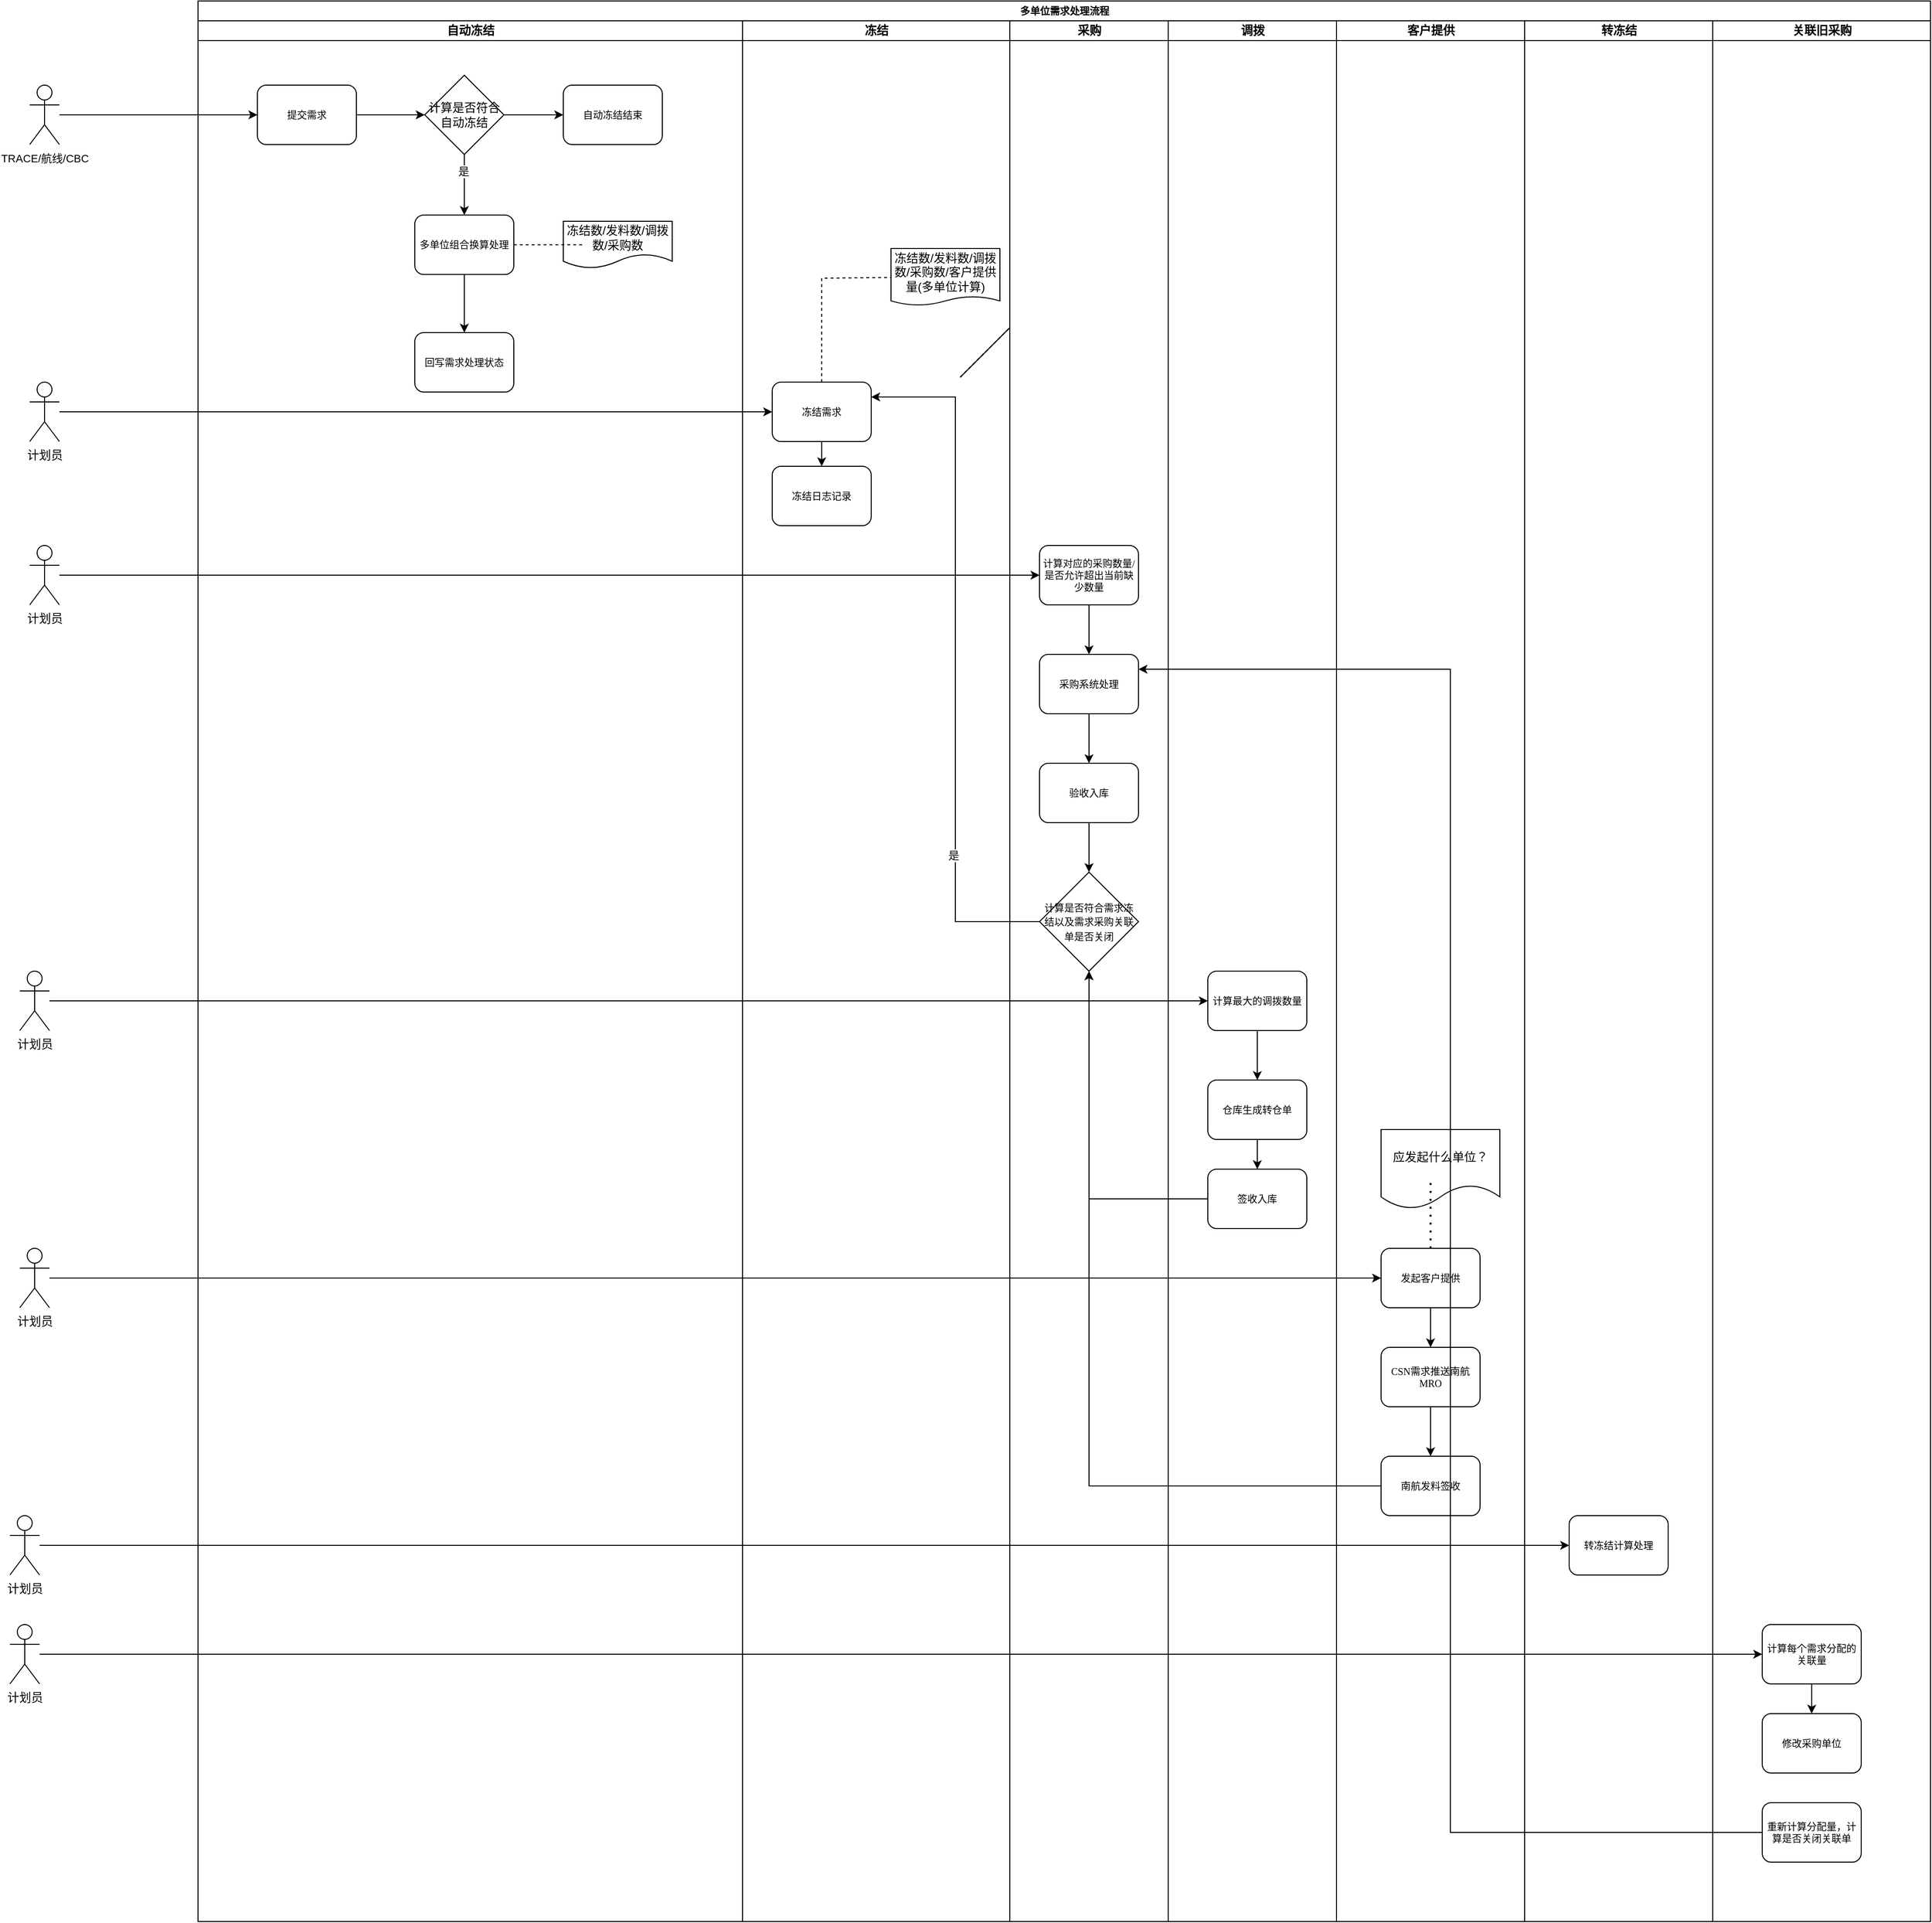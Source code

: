 <mxfile version="24.3.1" type="github">
  <diagram name="Page-1" id="74e2e168-ea6b-b213-b513-2b3c1d86103e">
    <mxGraphModel dx="4557" dy="1843" grid="1" gridSize="10" guides="1" tooltips="1" connect="1" arrows="1" fold="1" page="1" pageScale="1" pageWidth="1100" pageHeight="850" background="none" math="0" shadow="0">
      <root>
        <mxCell id="0" />
        <mxCell id="1" parent="0" />
        <mxCell id="77e6c97f196da883-1" value="&lt;font style=&quot;font-size: 10px;&quot;&gt;多单位需求处理流程&lt;/font&gt;" style="swimlane;html=1;childLayout=stackLayout;startSize=20;rounded=0;shadow=0;labelBackgroundColor=none;strokeWidth=1;fontFamily=Verdana;fontSize=8;align=center;" parent="1" vertex="1">
          <mxGeometry x="70" y="30" width="1750" height="1940" as="geometry" />
        </mxCell>
        <mxCell id="77e6c97f196da883-3" value="自动冻结" style="swimlane;html=1;startSize=20;" parent="77e6c97f196da883-1" vertex="1">
          <mxGeometry y="20" width="550" height="1920" as="geometry" />
        </mxCell>
        <mxCell id="ZdmLCi_2KV9WLl9pKqsf-57" style="edgeStyle=orthogonalEdgeStyle;rounded=0;orthogonalLoop=1;jettySize=auto;html=1;" edge="1" parent="77e6c97f196da883-3" source="ZdmLCi_2KV9WLl9pKqsf-34" target="ZdmLCi_2KV9WLl9pKqsf-56">
          <mxGeometry relative="1" as="geometry" />
        </mxCell>
        <mxCell id="ZdmLCi_2KV9WLl9pKqsf-34" value="&lt;span style=&quot;font-size: 10px;&quot;&gt;多单位组合换算处理&lt;/span&gt;" style="rounded=1;whiteSpace=wrap;html=1;shadow=0;labelBackgroundColor=none;strokeWidth=1;fontFamily=Verdana;fontSize=8;align=center;" vertex="1" parent="77e6c97f196da883-3">
          <mxGeometry x="219" y="196.25" width="100" height="60" as="geometry" />
        </mxCell>
        <mxCell id="ZdmLCi_2KV9WLl9pKqsf-43" value="冻结数/发料数/调拨数/采购数" style="shape=document;whiteSpace=wrap;html=1;boundedLbl=1;" vertex="1" parent="77e6c97f196da883-3">
          <mxGeometry x="369" y="202.5" width="110" height="47.5" as="geometry" />
        </mxCell>
        <mxCell id="ZdmLCi_2KV9WLl9pKqsf-56" value="&lt;span style=&quot;font-size: 10px;&quot;&gt;回写需求处理状态&lt;/span&gt;" style="rounded=1;whiteSpace=wrap;html=1;shadow=0;labelBackgroundColor=none;strokeWidth=1;fontFamily=Verdana;fontSize=8;align=center;" vertex="1" parent="77e6c97f196da883-3">
          <mxGeometry x="219" y="315" width="100" height="60" as="geometry" />
        </mxCell>
        <mxCell id="ZdmLCi_2KV9WLl9pKqsf-61" value="" style="edgeStyle=orthogonalEdgeStyle;rounded=0;orthogonalLoop=1;jettySize=auto;html=1;" edge="1" parent="77e6c97f196da883-3" source="ZdmLCi_2KV9WLl9pKqsf-58" target="ZdmLCi_2KV9WLl9pKqsf-34">
          <mxGeometry relative="1" as="geometry" />
        </mxCell>
        <mxCell id="ZdmLCi_2KV9WLl9pKqsf-62" value="是" style="edgeLabel;html=1;align=center;verticalAlign=middle;resizable=0;points=[];" vertex="1" connectable="0" parent="ZdmLCi_2KV9WLl9pKqsf-61">
          <mxGeometry x="-0.447" y="-1" relative="1" as="geometry">
            <mxPoint as="offset" />
          </mxGeometry>
        </mxCell>
        <mxCell id="ZdmLCi_2KV9WLl9pKqsf-64" style="edgeStyle=orthogonalEdgeStyle;rounded=0;orthogonalLoop=1;jettySize=auto;html=1;entryX=0;entryY=0.5;entryDx=0;entryDy=0;" edge="1" parent="77e6c97f196da883-3" source="ZdmLCi_2KV9WLl9pKqsf-58" target="ZdmLCi_2KV9WLl9pKqsf-63">
          <mxGeometry relative="1" as="geometry" />
        </mxCell>
        <mxCell id="ZdmLCi_2KV9WLl9pKqsf-58" value="计算是否符合自动冻结" style="rhombus;whiteSpace=wrap;html=1;" vertex="1" parent="77e6c97f196da883-3">
          <mxGeometry x="229" y="55" width="80" height="80" as="geometry" />
        </mxCell>
        <mxCell id="ZdmLCi_2KV9WLl9pKqsf-63" value="&lt;span style=&quot;font-size: 10px;&quot;&gt;自动冻结结束&lt;/span&gt;" style="rounded=1;whiteSpace=wrap;html=1;shadow=0;labelBackgroundColor=none;strokeWidth=1;fontFamily=Verdana;fontSize=8;align=center;" vertex="1" parent="77e6c97f196da883-3">
          <mxGeometry x="369" y="65" width="100" height="60" as="geometry" />
        </mxCell>
        <mxCell id="ZdmLCi_2KV9WLl9pKqsf-180" style="edgeStyle=orthogonalEdgeStyle;rounded=0;orthogonalLoop=1;jettySize=auto;html=1;" edge="1" parent="77e6c97f196da883-3" source="ZdmLCi_2KV9WLl9pKqsf-179" target="ZdmLCi_2KV9WLl9pKqsf-58">
          <mxGeometry relative="1" as="geometry" />
        </mxCell>
        <mxCell id="ZdmLCi_2KV9WLl9pKqsf-179" value="&lt;span style=&quot;font-size: 10px;&quot;&gt;提交需求&lt;/span&gt;" style="rounded=1;whiteSpace=wrap;html=1;shadow=0;labelBackgroundColor=none;strokeWidth=1;fontFamily=Verdana;fontSize=8;align=center;" vertex="1" parent="77e6c97f196da883-3">
          <mxGeometry x="60" y="65" width="100" height="60" as="geometry" />
        </mxCell>
        <mxCell id="ZdmLCi_2KV9WLl9pKqsf-188" value="" style="endArrow=none;dashed=1;html=1;rounded=0;" edge="1" parent="77e6c97f196da883-3" source="ZdmLCi_2KV9WLl9pKqsf-34">
          <mxGeometry width="50" height="50" relative="1" as="geometry">
            <mxPoint x="249" y="226.25" as="sourcePoint" />
            <mxPoint x="389.711" y="226.25" as="targetPoint" />
          </mxGeometry>
        </mxCell>
        <mxCell id="77e6c97f196da883-5" value="冻结" style="swimlane;html=1;startSize=20;" parent="77e6c97f196da883-1" vertex="1">
          <mxGeometry x="550" y="20" width="270" height="1920" as="geometry" />
        </mxCell>
        <mxCell id="ZdmLCi_2KV9WLl9pKqsf-117" style="edgeStyle=orthogonalEdgeStyle;rounded=0;orthogonalLoop=1;jettySize=auto;html=1;entryX=0.5;entryY=0;entryDx=0;entryDy=0;" edge="1" parent="77e6c97f196da883-5" source="ZdmLCi_2KV9WLl9pKqsf-74" target="ZdmLCi_2KV9WLl9pKqsf-116">
          <mxGeometry relative="1" as="geometry" />
        </mxCell>
        <mxCell id="ZdmLCi_2KV9WLl9pKqsf-74" value="&lt;span style=&quot;font-size: 10px;&quot;&gt;冻结需求&lt;/span&gt;" style="rounded=1;whiteSpace=wrap;html=1;shadow=0;labelBackgroundColor=none;strokeWidth=1;fontFamily=Verdana;fontSize=10;align=center;" vertex="1" parent="77e6c97f196da883-5">
          <mxGeometry x="30" y="365" width="100" height="60" as="geometry" />
        </mxCell>
        <mxCell id="ZdmLCi_2KV9WLl9pKqsf-109" value="冻结数/发料数/调拨数/采购数/客户提供量(多单位计算)" style="shape=document;whiteSpace=wrap;html=1;boundedLbl=1;size=0.158;" vertex="1" parent="77e6c97f196da883-5">
          <mxGeometry x="150" y="230" width="110" height="57.5" as="geometry" />
        </mxCell>
        <mxCell id="ZdmLCi_2KV9WLl9pKqsf-112" value="" style="endArrow=none;dashed=1;html=1;rounded=0;" edge="1" parent="77e6c97f196da883-5" source="ZdmLCi_2KV9WLl9pKqsf-74" target="ZdmLCi_2KV9WLl9pKqsf-109">
          <mxGeometry width="50" height="50" relative="1" as="geometry">
            <mxPoint x="80" y="360" as="sourcePoint" />
            <mxPoint x="130" y="310" as="targetPoint" />
            <Array as="points">
              <mxPoint x="80" y="260" />
            </Array>
          </mxGeometry>
        </mxCell>
        <mxCell id="ZdmLCi_2KV9WLl9pKqsf-116" value="&lt;span style=&quot;font-size: 10px;&quot;&gt;冻结日志记录&lt;/span&gt;" style="rounded=1;whiteSpace=wrap;html=1;shadow=0;labelBackgroundColor=none;strokeWidth=1;fontFamily=Verdana;fontSize=10;align=center;" vertex="1" parent="77e6c97f196da883-5">
          <mxGeometry x="30" y="450" width="100" height="60" as="geometry" />
        </mxCell>
        <mxCell id="ZdmLCi_2KV9WLl9pKqsf-30" value="采购" style="swimlane;html=1;startSize=20;" vertex="1" parent="77e6c97f196da883-1">
          <mxGeometry x="820" y="20" width="160" height="1920" as="geometry" />
        </mxCell>
        <mxCell id="ZdmLCi_2KV9WLl9pKqsf-124" style="edgeStyle=orthogonalEdgeStyle;rounded=0;orthogonalLoop=1;jettySize=auto;html=1;" edge="1" parent="ZdmLCi_2KV9WLl9pKqsf-30" source="ZdmLCi_2KV9WLl9pKqsf-122" target="ZdmLCi_2KV9WLl9pKqsf-123">
          <mxGeometry relative="1" as="geometry" />
        </mxCell>
        <mxCell id="ZdmLCi_2KV9WLl9pKqsf-122" value="计算对应的采购数量/是否允许超出当前缺少数量" style="rounded=1;whiteSpace=wrap;html=1;shadow=0;labelBackgroundColor=none;strokeWidth=1;fontFamily=Verdana;fontSize=10;align=center;" vertex="1" parent="ZdmLCi_2KV9WLl9pKqsf-30">
          <mxGeometry x="30" y="530" width="100" height="60" as="geometry" />
        </mxCell>
        <mxCell id="ZdmLCi_2KV9WLl9pKqsf-126" style="edgeStyle=orthogonalEdgeStyle;rounded=0;orthogonalLoop=1;jettySize=auto;html=1;" edge="1" parent="ZdmLCi_2KV9WLl9pKqsf-30" source="ZdmLCi_2KV9WLl9pKqsf-123" target="ZdmLCi_2KV9WLl9pKqsf-125">
          <mxGeometry relative="1" as="geometry" />
        </mxCell>
        <mxCell id="ZdmLCi_2KV9WLl9pKqsf-123" value="采购系统处理" style="rounded=1;whiteSpace=wrap;html=1;shadow=0;labelBackgroundColor=none;strokeWidth=1;fontFamily=Verdana;fontSize=10;align=center;" vertex="1" parent="ZdmLCi_2KV9WLl9pKqsf-30">
          <mxGeometry x="30" y="640" width="100" height="60" as="geometry" />
        </mxCell>
        <mxCell id="ZdmLCi_2KV9WLl9pKqsf-129" style="edgeStyle=orthogonalEdgeStyle;rounded=0;orthogonalLoop=1;jettySize=auto;html=1;" edge="1" parent="ZdmLCi_2KV9WLl9pKqsf-30" source="ZdmLCi_2KV9WLl9pKqsf-125" target="ZdmLCi_2KV9WLl9pKqsf-128">
          <mxGeometry relative="1" as="geometry" />
        </mxCell>
        <mxCell id="ZdmLCi_2KV9WLl9pKqsf-125" value="&lt;span style=&quot;font-size: 10px;&quot;&gt;验收入库&lt;/span&gt;" style="rounded=1;whiteSpace=wrap;html=1;shadow=0;labelBackgroundColor=none;strokeWidth=1;fontFamily=Verdana;fontSize=10;align=center;" vertex="1" parent="ZdmLCi_2KV9WLl9pKqsf-30">
          <mxGeometry x="30" y="750" width="100" height="60" as="geometry" />
        </mxCell>
        <mxCell id="ZdmLCi_2KV9WLl9pKqsf-128" value="&lt;span style=&quot;font-family: Verdana; font-size: 10px;&quot;&gt;计算是否符合需求冻结以及需求采购关联单是否关闭&lt;/span&gt;" style="rhombus;whiteSpace=wrap;html=1;" vertex="1" parent="ZdmLCi_2KV9WLl9pKqsf-30">
          <mxGeometry x="30" y="860" width="100" height="100" as="geometry" />
        </mxCell>
        <mxCell id="ZdmLCi_2KV9WLl9pKqsf-32" value="调拨" style="swimlane;html=1;startSize=20;" vertex="1" parent="77e6c97f196da883-1">
          <mxGeometry x="980" y="20" width="170" height="1920" as="geometry" />
        </mxCell>
        <mxCell id="ZdmLCi_2KV9WLl9pKqsf-138" style="edgeStyle=orthogonalEdgeStyle;rounded=0;orthogonalLoop=1;jettySize=auto;html=1;" edge="1" parent="ZdmLCi_2KV9WLl9pKqsf-32" source="ZdmLCi_2KV9WLl9pKqsf-135" target="ZdmLCi_2KV9WLl9pKqsf-137">
          <mxGeometry relative="1" as="geometry" />
        </mxCell>
        <mxCell id="ZdmLCi_2KV9WLl9pKqsf-135" value="&lt;span style=&quot;font-size: 10px;&quot;&gt;计算最大的调拨数量&lt;/span&gt;" style="rounded=1;whiteSpace=wrap;html=1;shadow=0;labelBackgroundColor=none;strokeWidth=1;fontFamily=Verdana;fontSize=10;align=center;" vertex="1" parent="ZdmLCi_2KV9WLl9pKqsf-32">
          <mxGeometry x="40" y="960" width="100" height="60" as="geometry" />
        </mxCell>
        <mxCell id="ZdmLCi_2KV9WLl9pKqsf-140" style="edgeStyle=orthogonalEdgeStyle;rounded=0;orthogonalLoop=1;jettySize=auto;html=1;" edge="1" parent="ZdmLCi_2KV9WLl9pKqsf-32" source="ZdmLCi_2KV9WLl9pKqsf-137" target="ZdmLCi_2KV9WLl9pKqsf-139">
          <mxGeometry relative="1" as="geometry" />
        </mxCell>
        <mxCell id="ZdmLCi_2KV9WLl9pKqsf-137" value="仓库生成转仓单" style="rounded=1;whiteSpace=wrap;html=1;shadow=0;labelBackgroundColor=none;strokeWidth=1;fontFamily=Verdana;fontSize=10;align=center;" vertex="1" parent="ZdmLCi_2KV9WLl9pKqsf-32">
          <mxGeometry x="40" y="1070" width="100" height="60" as="geometry" />
        </mxCell>
        <mxCell id="ZdmLCi_2KV9WLl9pKqsf-139" value="签收入库" style="rounded=1;whiteSpace=wrap;html=1;shadow=0;labelBackgroundColor=none;strokeWidth=1;fontFamily=Verdana;fontSize=10;align=center;" vertex="1" parent="ZdmLCi_2KV9WLl9pKqsf-32">
          <mxGeometry x="40" y="1160" width="100" height="60" as="geometry" />
        </mxCell>
        <mxCell id="ZdmLCi_2KV9WLl9pKqsf-73" value="客户提供" style="swimlane;html=1;startSize=20;" vertex="1" parent="77e6c97f196da883-1">
          <mxGeometry x="1150" y="20" width="190" height="1920" as="geometry" />
        </mxCell>
        <mxCell id="ZdmLCi_2KV9WLl9pKqsf-154" style="edgeStyle=orthogonalEdgeStyle;rounded=0;orthogonalLoop=1;jettySize=auto;html=1;" edge="1" parent="ZdmLCi_2KV9WLl9pKqsf-73" source="ZdmLCi_2KV9WLl9pKqsf-149" target="ZdmLCi_2KV9WLl9pKqsf-153">
          <mxGeometry relative="1" as="geometry" />
        </mxCell>
        <mxCell id="ZdmLCi_2KV9WLl9pKqsf-149" value="发起客户提供" style="rounded=1;whiteSpace=wrap;html=1;shadow=0;labelBackgroundColor=none;strokeWidth=1;fontFamily=Verdana;fontSize=10;align=center;" vertex="1" parent="ZdmLCi_2KV9WLl9pKqsf-73">
          <mxGeometry x="45" y="1240" width="100" height="60" as="geometry" />
        </mxCell>
        <mxCell id="ZdmLCi_2KV9WLl9pKqsf-160" style="edgeStyle=orthogonalEdgeStyle;rounded=0;orthogonalLoop=1;jettySize=auto;html=1;" edge="1" parent="ZdmLCi_2KV9WLl9pKqsf-73" source="ZdmLCi_2KV9WLl9pKqsf-153" target="ZdmLCi_2KV9WLl9pKqsf-159">
          <mxGeometry relative="1" as="geometry" />
        </mxCell>
        <mxCell id="ZdmLCi_2KV9WLl9pKqsf-153" value="CSN需求推送南航MRO" style="rounded=1;whiteSpace=wrap;html=1;shadow=0;labelBackgroundColor=none;strokeWidth=1;fontFamily=Verdana;fontSize=10;align=center;" vertex="1" parent="ZdmLCi_2KV9WLl9pKqsf-73">
          <mxGeometry x="45" y="1340" width="100" height="60" as="geometry" />
        </mxCell>
        <mxCell id="ZdmLCi_2KV9WLl9pKqsf-159" value="南航发料签收" style="rounded=1;whiteSpace=wrap;html=1;shadow=0;labelBackgroundColor=none;strokeWidth=1;fontFamily=Verdana;fontSize=10;align=center;" vertex="1" parent="ZdmLCi_2KV9WLl9pKqsf-73">
          <mxGeometry x="45" y="1450" width="100" height="60" as="geometry" />
        </mxCell>
        <mxCell id="ZdmLCi_2KV9WLl9pKqsf-162" value="应发起什么单位？" style="shape=document;whiteSpace=wrap;html=1;boundedLbl=1;" vertex="1" parent="ZdmLCi_2KV9WLl9pKqsf-73">
          <mxGeometry x="45" y="1120" width="120" height="80" as="geometry" />
        </mxCell>
        <mxCell id="ZdmLCi_2KV9WLl9pKqsf-191" value="" style="endArrow=none;dashed=1;html=1;dashPattern=1 3;strokeWidth=2;rounded=0;" edge="1" parent="ZdmLCi_2KV9WLl9pKqsf-73" source="ZdmLCi_2KV9WLl9pKqsf-149">
          <mxGeometry width="50" height="50" relative="1" as="geometry">
            <mxPoint x="-1075" y="1169.289" as="sourcePoint" />
            <mxPoint x="95" y="1169.289" as="targetPoint" />
          </mxGeometry>
        </mxCell>
        <mxCell id="ZdmLCi_2KV9WLl9pKqsf-72" value="转冻结" style="swimlane;html=1;startSize=20;" vertex="1" parent="77e6c97f196da883-1">
          <mxGeometry x="1340" y="20" width="190" height="1920" as="geometry" />
        </mxCell>
        <mxCell id="ZdmLCi_2KV9WLl9pKqsf-164" value="转冻结计算处理" style="rounded=1;whiteSpace=wrap;html=1;shadow=0;labelBackgroundColor=none;strokeWidth=1;fontFamily=Verdana;fontSize=10;align=center;" vertex="1" parent="ZdmLCi_2KV9WLl9pKqsf-72">
          <mxGeometry x="45" y="1510" width="100" height="60" as="geometry" />
        </mxCell>
        <mxCell id="ZdmLCi_2KV9WLl9pKqsf-130" style="edgeStyle=orthogonalEdgeStyle;rounded=0;orthogonalLoop=1;jettySize=auto;html=1;entryX=1;entryY=0.25;entryDx=0;entryDy=0;" edge="1" parent="77e6c97f196da883-1" source="ZdmLCi_2KV9WLl9pKqsf-128" target="ZdmLCi_2KV9WLl9pKqsf-74">
          <mxGeometry relative="1" as="geometry" />
        </mxCell>
        <mxCell id="ZdmLCi_2KV9WLl9pKqsf-131" value="是" style="edgeLabel;html=1;align=center;verticalAlign=middle;resizable=0;points=[];" vertex="1" connectable="0" parent="ZdmLCi_2KV9WLl9pKqsf-130">
          <mxGeometry x="-0.566" y="2" relative="1" as="geometry">
            <mxPoint as="offset" />
          </mxGeometry>
        </mxCell>
        <mxCell id="ZdmLCi_2KV9WLl9pKqsf-142" style="edgeStyle=orthogonalEdgeStyle;rounded=0;orthogonalLoop=1;jettySize=auto;html=1;entryX=0.5;entryY=1;entryDx=0;entryDy=0;" edge="1" parent="77e6c97f196da883-1" source="ZdmLCi_2KV9WLl9pKqsf-139" target="ZdmLCi_2KV9WLl9pKqsf-128">
          <mxGeometry relative="1" as="geometry" />
        </mxCell>
        <mxCell id="ZdmLCi_2KV9WLl9pKqsf-161" style="edgeStyle=orthogonalEdgeStyle;rounded=0;orthogonalLoop=1;jettySize=auto;html=1;entryX=0.5;entryY=1;entryDx=0;entryDy=0;" edge="1" parent="77e6c97f196da883-1" source="ZdmLCi_2KV9WLl9pKqsf-159" target="ZdmLCi_2KV9WLl9pKqsf-128">
          <mxGeometry relative="1" as="geometry" />
        </mxCell>
        <mxCell id="ZdmLCi_2KV9WLl9pKqsf-189" value="关联旧采购" style="swimlane;html=1;startSize=20;" vertex="1" parent="77e6c97f196da883-1">
          <mxGeometry x="1530" y="20" width="220" height="1920" as="geometry" />
        </mxCell>
        <mxCell id="ZdmLCi_2KV9WLl9pKqsf-196" style="edgeStyle=orthogonalEdgeStyle;rounded=0;orthogonalLoop=1;jettySize=auto;html=1;" edge="1" parent="ZdmLCi_2KV9WLl9pKqsf-189" source="ZdmLCi_2KV9WLl9pKqsf-190" target="ZdmLCi_2KV9WLl9pKqsf-195">
          <mxGeometry relative="1" as="geometry" />
        </mxCell>
        <mxCell id="ZdmLCi_2KV9WLl9pKqsf-190" value="计算每个需求分配的关联量" style="rounded=1;whiteSpace=wrap;html=1;shadow=0;labelBackgroundColor=none;strokeWidth=1;fontFamily=Verdana;fontSize=10;align=center;" vertex="1" parent="ZdmLCi_2KV9WLl9pKqsf-189">
          <mxGeometry x="50" y="1620" width="100" height="60" as="geometry" />
        </mxCell>
        <mxCell id="ZdmLCi_2KV9WLl9pKqsf-195" value="修改采购单位" style="rounded=1;whiteSpace=wrap;html=1;shadow=0;labelBackgroundColor=none;strokeWidth=1;fontFamily=Verdana;fontSize=10;align=center;" vertex="1" parent="ZdmLCi_2KV9WLl9pKqsf-189">
          <mxGeometry x="50" y="1710" width="100" height="60" as="geometry" />
        </mxCell>
        <mxCell id="ZdmLCi_2KV9WLl9pKqsf-197" value="重新计算分配量，计算是否关闭关联单" style="rounded=1;whiteSpace=wrap;html=1;shadow=0;labelBackgroundColor=none;strokeWidth=1;fontFamily=Verdana;fontSize=10;align=center;" vertex="1" parent="ZdmLCi_2KV9WLl9pKqsf-189">
          <mxGeometry x="50" y="1800" width="100" height="60" as="geometry" />
        </mxCell>
        <mxCell id="ZdmLCi_2KV9WLl9pKqsf-198" style="edgeStyle=orthogonalEdgeStyle;rounded=0;orthogonalLoop=1;jettySize=auto;html=1;entryX=1;entryY=0.25;entryDx=0;entryDy=0;" edge="1" parent="77e6c97f196da883-1" source="ZdmLCi_2KV9WLl9pKqsf-197" target="ZdmLCi_2KV9WLl9pKqsf-123">
          <mxGeometry relative="1" as="geometry" />
        </mxCell>
        <mxCell id="ZdmLCi_2KV9WLl9pKqsf-24" style="edgeStyle=orthogonalEdgeStyle;rounded=0;orthogonalLoop=1;jettySize=auto;html=1;" edge="1" parent="1" source="ZdmLCi_2KV9WLl9pKqsf-20" target="ZdmLCi_2KV9WLl9pKqsf-179">
          <mxGeometry relative="1" as="geometry">
            <mxPoint x="90" y="145" as="targetPoint" />
          </mxGeometry>
        </mxCell>
        <mxCell id="ZdmLCi_2KV9WLl9pKqsf-20" value="&lt;span style=&quot;font-size: 11px; background-color: rgb(255, 255, 255);&quot;&gt;TRACE/航线/CBC&lt;/span&gt;" style="shape=umlActor;verticalLabelPosition=bottom;verticalAlign=top;html=1;outlineConnect=0;" vertex="1" parent="1">
          <mxGeometry x="-100" y="115" width="30" height="60" as="geometry" />
        </mxCell>
        <mxCell id="ZdmLCi_2KV9WLl9pKqsf-95" style="edgeStyle=orthogonalEdgeStyle;rounded=0;orthogonalLoop=1;jettySize=auto;html=1;" edge="1" parent="1" source="ZdmLCi_2KV9WLl9pKqsf-65" target="ZdmLCi_2KV9WLl9pKqsf-74">
          <mxGeometry relative="1" as="geometry" />
        </mxCell>
        <mxCell id="ZdmLCi_2KV9WLl9pKqsf-65" value="计划员" style="shape=umlActor;verticalLabelPosition=bottom;verticalAlign=top;html=1;outlineConnect=0;" vertex="1" parent="1">
          <mxGeometry x="-100" y="415" width="30" height="60" as="geometry" />
        </mxCell>
        <mxCell id="ZdmLCi_2KV9WLl9pKqsf-119" value="计划员" style="shape=umlActor;verticalLabelPosition=bottom;verticalAlign=top;html=1;outlineConnect=0;" vertex="1" parent="1">
          <mxGeometry x="-100" y="580" width="30" height="60" as="geometry" />
        </mxCell>
        <mxCell id="ZdmLCi_2KV9WLl9pKqsf-121" style="edgeStyle=orthogonalEdgeStyle;rounded=0;orthogonalLoop=1;jettySize=auto;html=1;" edge="1" parent="1" source="ZdmLCi_2KV9WLl9pKqsf-119" target="ZdmLCi_2KV9WLl9pKqsf-122">
          <mxGeometry relative="1" as="geometry">
            <mxPoint x="950" y="620" as="targetPoint" />
            <mxPoint x="70" y="619.58" as="sourcePoint" />
          </mxGeometry>
        </mxCell>
        <mxCell id="ZdmLCi_2KV9WLl9pKqsf-136" style="edgeStyle=orthogonalEdgeStyle;rounded=0;orthogonalLoop=1;jettySize=auto;html=1;" edge="1" parent="1" source="ZdmLCi_2KV9WLl9pKqsf-134" target="ZdmLCi_2KV9WLl9pKqsf-135">
          <mxGeometry relative="1" as="geometry" />
        </mxCell>
        <mxCell id="ZdmLCi_2KV9WLl9pKqsf-134" value="计划员" style="shape=umlActor;verticalLabelPosition=bottom;verticalAlign=top;html=1;outlineConnect=0;" vertex="1" parent="1">
          <mxGeometry x="-110" y="1010" width="30" height="60" as="geometry" />
        </mxCell>
        <mxCell id="ZdmLCi_2KV9WLl9pKqsf-152" style="edgeStyle=orthogonalEdgeStyle;rounded=0;orthogonalLoop=1;jettySize=auto;html=1;" edge="1" parent="1" source="ZdmLCi_2KV9WLl9pKqsf-150" target="ZdmLCi_2KV9WLl9pKqsf-149">
          <mxGeometry relative="1" as="geometry" />
        </mxCell>
        <mxCell id="ZdmLCi_2KV9WLl9pKqsf-150" value="计划员" style="shape=umlActor;verticalLabelPosition=bottom;verticalAlign=top;html=1;outlineConnect=0;" vertex="1" parent="1">
          <mxGeometry x="-110" y="1290" width="30" height="60" as="geometry" />
        </mxCell>
        <mxCell id="ZdmLCi_2KV9WLl9pKqsf-167" style="edgeStyle=orthogonalEdgeStyle;rounded=0;orthogonalLoop=1;jettySize=auto;html=1;" edge="1" parent="1" source="ZdmLCi_2KV9WLl9pKqsf-163" target="ZdmLCi_2KV9WLl9pKqsf-164">
          <mxGeometry relative="1" as="geometry" />
        </mxCell>
        <mxCell id="ZdmLCi_2KV9WLl9pKqsf-163" value="计划员" style="shape=umlActor;verticalLabelPosition=bottom;verticalAlign=top;html=1;outlineConnect=0;" vertex="1" parent="1">
          <mxGeometry x="-120" y="1560" width="30" height="60" as="geometry" />
        </mxCell>
        <mxCell id="ZdmLCi_2KV9WLl9pKqsf-181" value="" style="endArrow=none;dashed=1;html=1;rounded=0;" edge="1" parent="1">
          <mxGeometry width="50" height="50" relative="1" as="geometry">
            <mxPoint x="840" y="410" as="sourcePoint" />
            <mxPoint x="890" y="360" as="targetPoint" />
          </mxGeometry>
        </mxCell>
        <mxCell id="ZdmLCi_2KV9WLl9pKqsf-182" value="" style="endArrow=none;dashed=1;html=1;rounded=0;" edge="1" parent="1">
          <mxGeometry width="50" height="50" relative="1" as="geometry">
            <mxPoint x="840" y="410" as="sourcePoint" />
            <mxPoint x="890" y="360" as="targetPoint" />
          </mxGeometry>
        </mxCell>
        <mxCell id="ZdmLCi_2KV9WLl9pKqsf-183" value="" style="endArrow=none;dashed=1;html=1;rounded=0;" edge="1" parent="1">
          <mxGeometry width="50" height="50" relative="1" as="geometry">
            <mxPoint x="840" y="410" as="sourcePoint" />
            <mxPoint x="890" y="360" as="targetPoint" />
          </mxGeometry>
        </mxCell>
        <mxCell id="ZdmLCi_2KV9WLl9pKqsf-184" value="" style="endArrow=none;html=1;rounded=0;strokeColor=default;" edge="1" parent="1">
          <mxGeometry width="50" height="50" relative="1" as="geometry">
            <mxPoint x="840" y="410" as="sourcePoint" />
            <mxPoint x="890" y="360" as="targetPoint" />
          </mxGeometry>
        </mxCell>
        <mxCell id="ZdmLCi_2KV9WLl9pKqsf-193" style="edgeStyle=orthogonalEdgeStyle;rounded=0;orthogonalLoop=1;jettySize=auto;html=1;" edge="1" parent="1" source="ZdmLCi_2KV9WLl9pKqsf-192" target="ZdmLCi_2KV9WLl9pKqsf-190">
          <mxGeometry relative="1" as="geometry" />
        </mxCell>
        <mxCell id="ZdmLCi_2KV9WLl9pKqsf-192" value="计划员" style="shape=umlActor;verticalLabelPosition=bottom;verticalAlign=top;html=1;outlineConnect=0;" vertex="1" parent="1">
          <mxGeometry x="-120" y="1670" width="30" height="60" as="geometry" />
        </mxCell>
      </root>
    </mxGraphModel>
  </diagram>
</mxfile>
